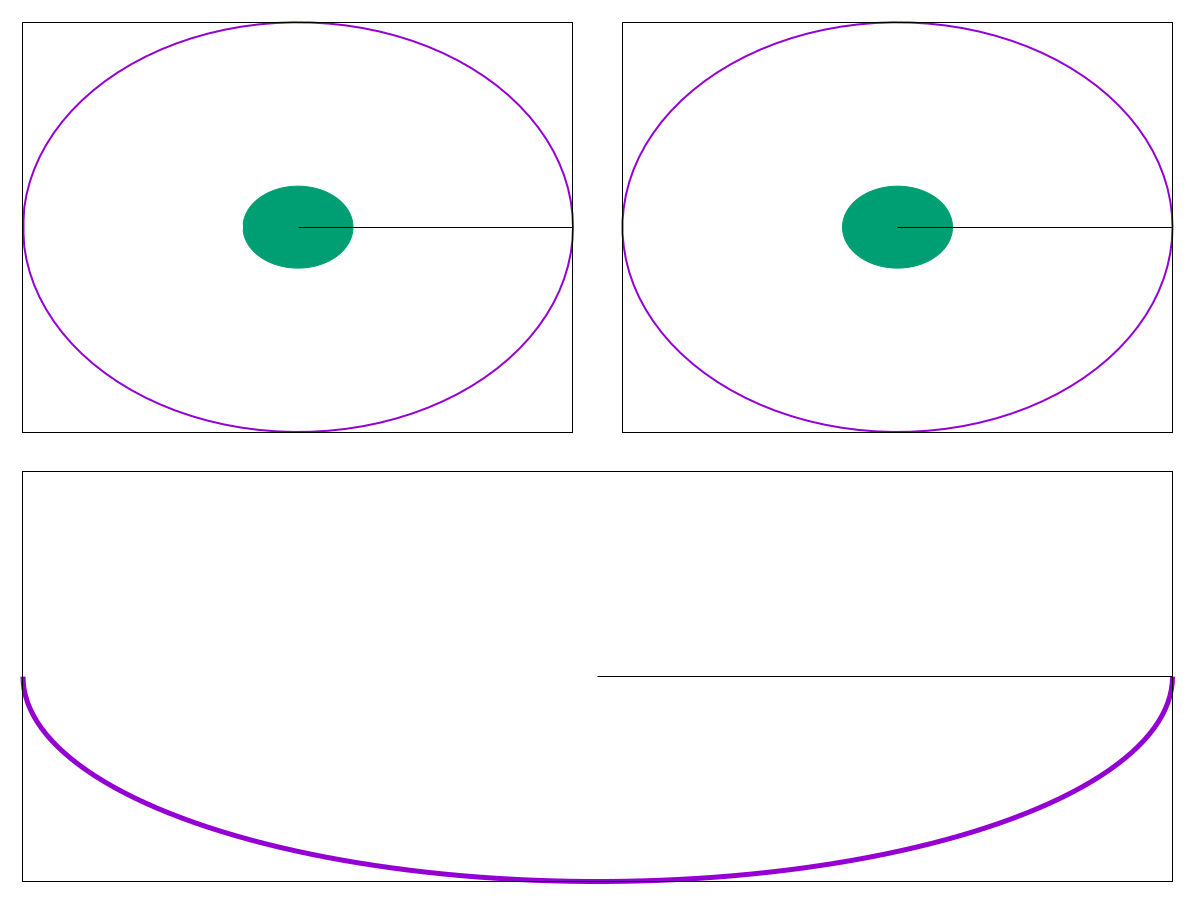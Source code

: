 set multiplot
unset key
unset tics
set polar
set size 1, .5
plot [pi:2*pi] 1 lw 5
set origin 0, .5
set size .5, .5
plot 1 lw 2, .2 with filledcurves
set origin .5, .5
plot 1 lw 2, .2 with filledcurves
unset multiplot
